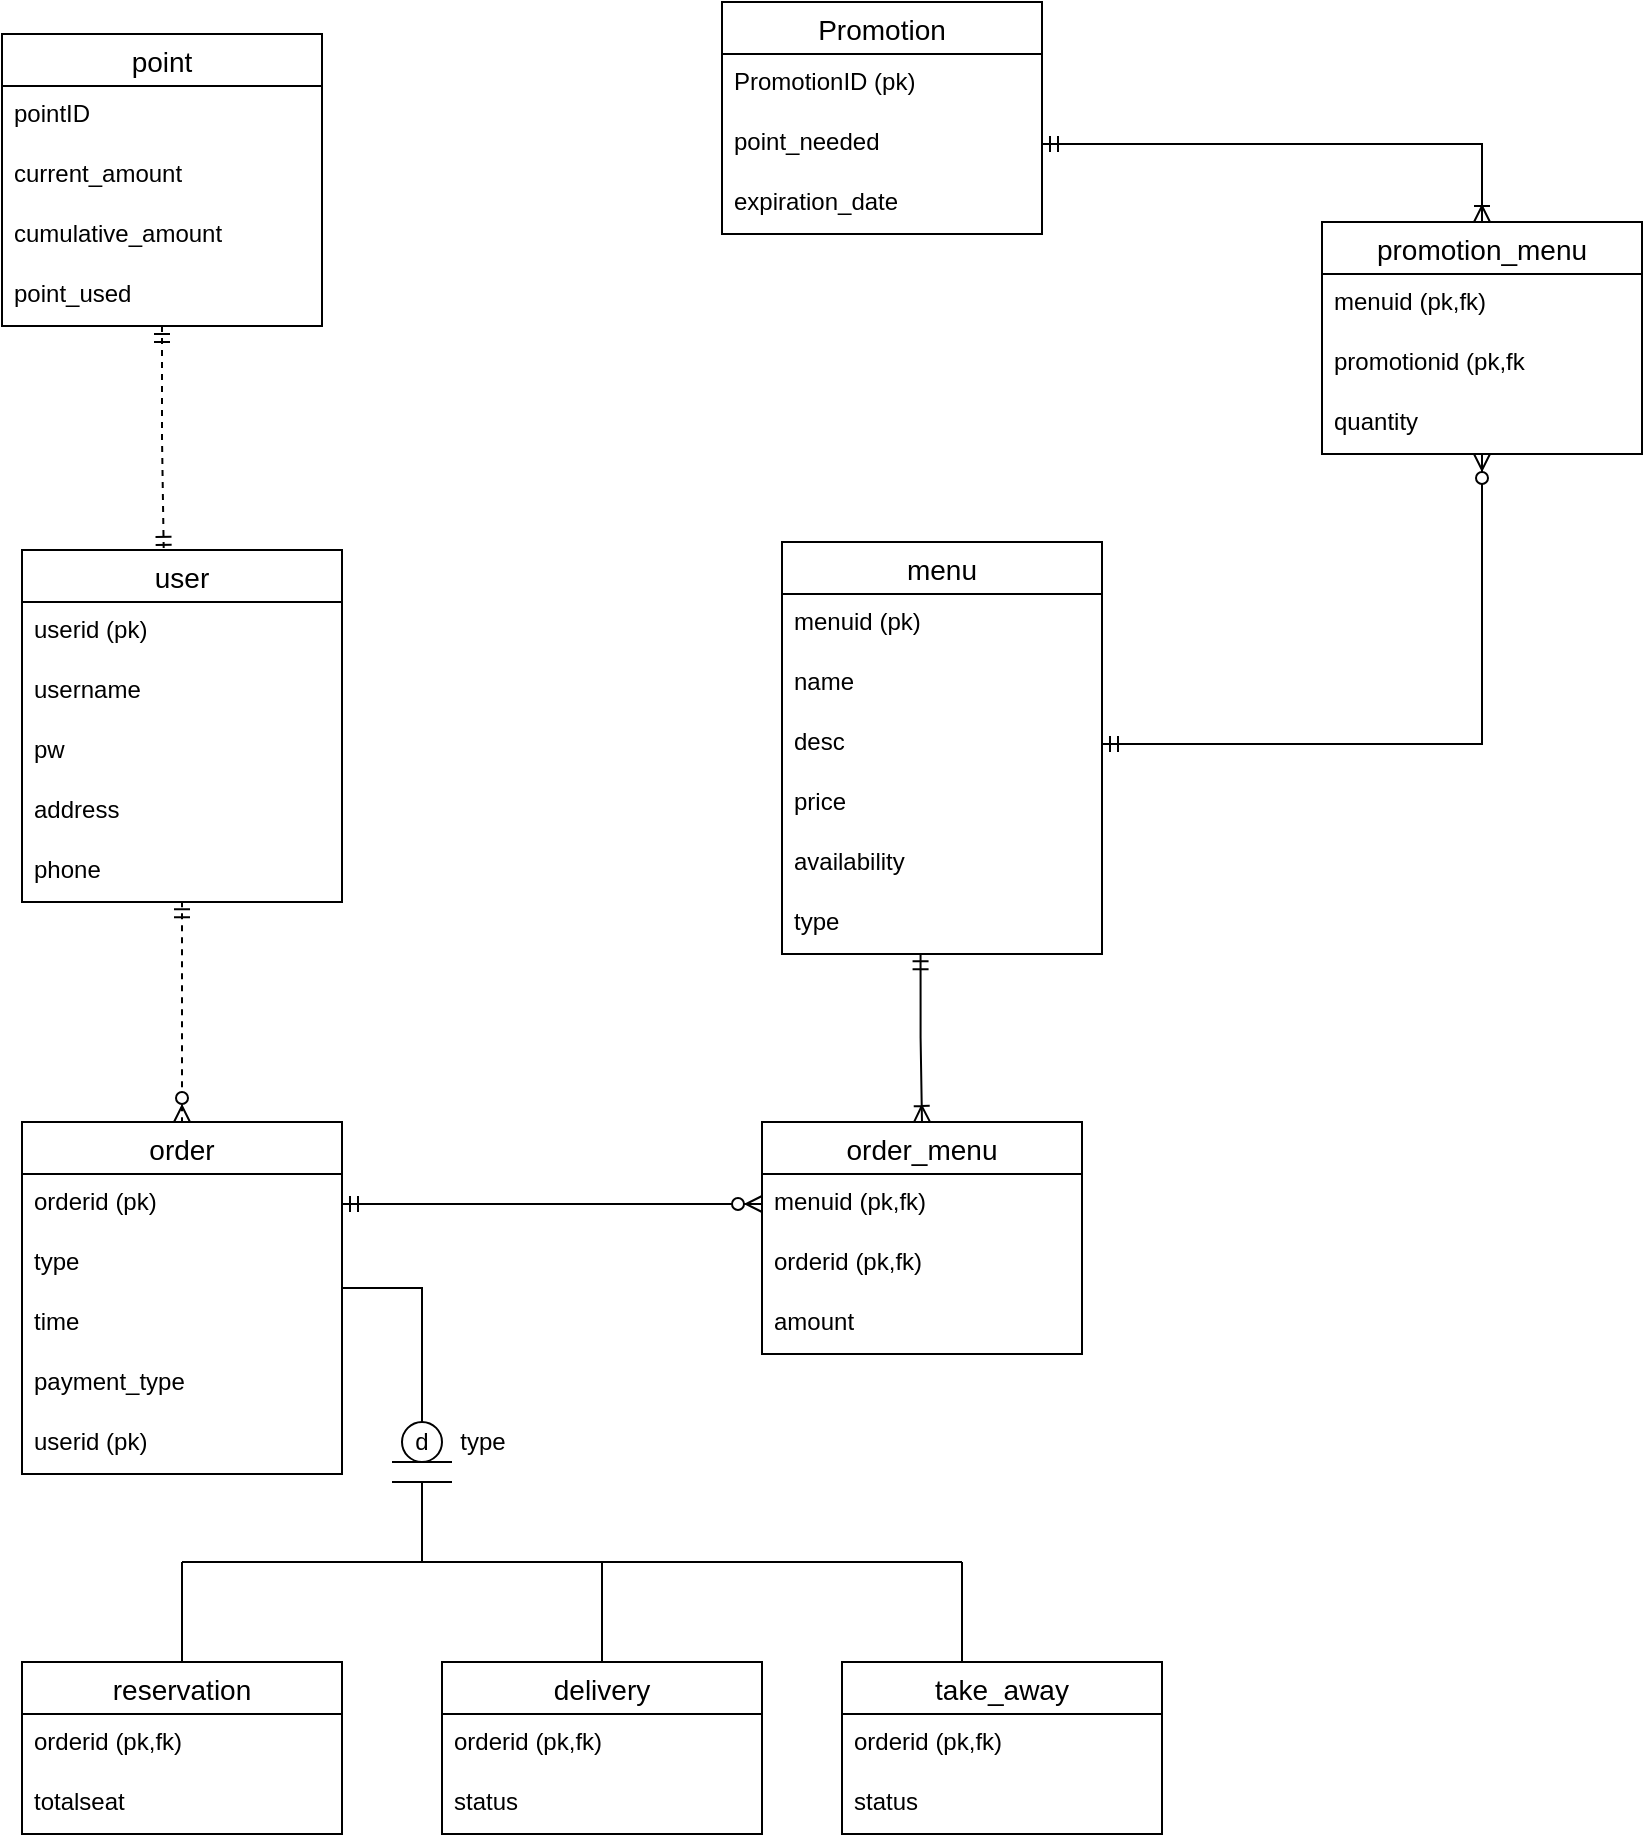 <mxfile version="14.5.3" type="github">
  <diagram id="R2lEEEUBdFMjLlhIrx00" name="Page-1">
    <mxGraphModel dx="1323" dy="702" grid="1" gridSize="10" guides="1" tooltips="1" connect="1" arrows="1" fold="1" page="1" pageScale="1" pageWidth="1100" pageHeight="1700" math="0" shadow="0" extFonts="Permanent Marker^https://fonts.googleapis.com/css?family=Permanent+Marker">
      <root>
        <mxCell id="0" />
        <mxCell id="1" parent="0" />
        <mxCell id="ZG8KZ2x1ncm2Nbnpb1sk-3" value="user" style="swimlane;fontStyle=0;childLayout=stackLayout;horizontal=1;startSize=26;horizontalStack=0;resizeParent=1;resizeParentMax=0;resizeLast=0;collapsible=1;marginBottom=0;align=center;fontSize=14;" parent="1" vertex="1">
          <mxGeometry x="120" y="314" width="160" height="176" as="geometry" />
        </mxCell>
        <mxCell id="ZG8KZ2x1ncm2Nbnpb1sk-4" value="userid (pk)" style="text;strokeColor=none;fillColor=none;spacingLeft=4;spacingRight=4;overflow=hidden;rotatable=0;points=[[0,0.5],[1,0.5]];portConstraint=eastwest;fontSize=12;" parent="ZG8KZ2x1ncm2Nbnpb1sk-3" vertex="1">
          <mxGeometry y="26" width="160" height="30" as="geometry" />
        </mxCell>
        <mxCell id="ZG8KZ2x1ncm2Nbnpb1sk-5" value="username" style="text;strokeColor=none;fillColor=none;spacingLeft=4;spacingRight=4;overflow=hidden;rotatable=0;points=[[0,0.5],[1,0.5]];portConstraint=eastwest;fontSize=12;" parent="ZG8KZ2x1ncm2Nbnpb1sk-3" vertex="1">
          <mxGeometry y="56" width="160" height="30" as="geometry" />
        </mxCell>
        <mxCell id="ZG8KZ2x1ncm2Nbnpb1sk-6" value="pw" style="text;strokeColor=none;fillColor=none;spacingLeft=4;spacingRight=4;overflow=hidden;rotatable=0;points=[[0,0.5],[1,0.5]];portConstraint=eastwest;fontSize=12;" parent="ZG8KZ2x1ncm2Nbnpb1sk-3" vertex="1">
          <mxGeometry y="86" width="160" height="30" as="geometry" />
        </mxCell>
        <mxCell id="ZG8KZ2x1ncm2Nbnpb1sk-8" value="address" style="text;strokeColor=none;fillColor=none;spacingLeft=4;spacingRight=4;overflow=hidden;rotatable=0;points=[[0,0.5],[1,0.5]];portConstraint=eastwest;fontSize=12;" parent="ZG8KZ2x1ncm2Nbnpb1sk-3" vertex="1">
          <mxGeometry y="116" width="160" height="30" as="geometry" />
        </mxCell>
        <mxCell id="ZG8KZ2x1ncm2Nbnpb1sk-9" value="phone" style="text;strokeColor=none;fillColor=none;spacingLeft=4;spacingRight=4;overflow=hidden;rotatable=0;points=[[0,0.5],[1,0.5]];portConstraint=eastwest;fontSize=12;" parent="ZG8KZ2x1ncm2Nbnpb1sk-3" vertex="1">
          <mxGeometry y="146" width="160" height="30" as="geometry" />
        </mxCell>
        <mxCell id="ZG8KZ2x1ncm2Nbnpb1sk-10" value="menu" style="swimlane;fontStyle=0;childLayout=stackLayout;horizontal=1;startSize=26;horizontalStack=0;resizeParent=1;resizeParentMax=0;resizeLast=0;collapsible=1;marginBottom=0;align=center;fontSize=14;" parent="1" vertex="1">
          <mxGeometry x="500" y="310" width="160" height="206" as="geometry" />
        </mxCell>
        <mxCell id="ZG8KZ2x1ncm2Nbnpb1sk-11" value="menuid (pk)" style="text;strokeColor=none;fillColor=none;spacingLeft=4;spacingRight=4;overflow=hidden;rotatable=0;points=[[0,0.5],[1,0.5]];portConstraint=eastwest;fontSize=12;" parent="ZG8KZ2x1ncm2Nbnpb1sk-10" vertex="1">
          <mxGeometry y="26" width="160" height="30" as="geometry" />
        </mxCell>
        <mxCell id="ZG8KZ2x1ncm2Nbnpb1sk-12" value="name" style="text;strokeColor=none;fillColor=none;spacingLeft=4;spacingRight=4;overflow=hidden;rotatable=0;points=[[0,0.5],[1,0.5]];portConstraint=eastwest;fontSize=12;" parent="ZG8KZ2x1ncm2Nbnpb1sk-10" vertex="1">
          <mxGeometry y="56" width="160" height="30" as="geometry" />
        </mxCell>
        <mxCell id="ZG8KZ2x1ncm2Nbnpb1sk-13" value="desc" style="text;strokeColor=none;fillColor=none;spacingLeft=4;spacingRight=4;overflow=hidden;rotatable=0;points=[[0,0.5],[1,0.5]];portConstraint=eastwest;fontSize=12;" parent="ZG8KZ2x1ncm2Nbnpb1sk-10" vertex="1">
          <mxGeometry y="86" width="160" height="30" as="geometry" />
        </mxCell>
        <mxCell id="ZG8KZ2x1ncm2Nbnpb1sk-14" value="price" style="text;strokeColor=none;fillColor=none;spacingLeft=4;spacingRight=4;overflow=hidden;rotatable=0;points=[[0,0.5],[1,0.5]];portConstraint=eastwest;fontSize=12;" parent="ZG8KZ2x1ncm2Nbnpb1sk-10" vertex="1">
          <mxGeometry y="116" width="160" height="30" as="geometry" />
        </mxCell>
        <mxCell id="ZG8KZ2x1ncm2Nbnpb1sk-15" value="availability" style="text;strokeColor=none;fillColor=none;spacingLeft=4;spacingRight=4;overflow=hidden;rotatable=0;points=[[0,0.5],[1,0.5]];portConstraint=eastwest;fontSize=12;" parent="ZG8KZ2x1ncm2Nbnpb1sk-10" vertex="1">
          <mxGeometry y="146" width="160" height="30" as="geometry" />
        </mxCell>
        <mxCell id="ZG8KZ2x1ncm2Nbnpb1sk-16" value="type" style="text;strokeColor=none;fillColor=none;spacingLeft=4;spacingRight=4;overflow=hidden;rotatable=0;points=[[0,0.5],[1,0.5]];portConstraint=eastwest;fontSize=12;" parent="ZG8KZ2x1ncm2Nbnpb1sk-10" vertex="1">
          <mxGeometry y="176" width="160" height="30" as="geometry" />
        </mxCell>
        <mxCell id="ZG8KZ2x1ncm2Nbnpb1sk-18" value="order" style="swimlane;fontStyle=0;childLayout=stackLayout;horizontal=1;startSize=26;horizontalStack=0;resizeParent=1;resizeParentMax=0;resizeLast=0;collapsible=1;marginBottom=0;align=center;fontSize=14;" parent="1" vertex="1">
          <mxGeometry x="120" y="600" width="160" height="176" as="geometry" />
        </mxCell>
        <mxCell id="ZG8KZ2x1ncm2Nbnpb1sk-19" value="orderid (pk)" style="text;strokeColor=none;fillColor=none;spacingLeft=4;spacingRight=4;overflow=hidden;rotatable=0;points=[[0,0.5],[1,0.5]];portConstraint=eastwest;fontSize=12;" parent="ZG8KZ2x1ncm2Nbnpb1sk-18" vertex="1">
          <mxGeometry y="26" width="160" height="30" as="geometry" />
        </mxCell>
        <mxCell id="ZG8KZ2x1ncm2Nbnpb1sk-20" value="type" style="text;strokeColor=none;fillColor=none;spacingLeft=4;spacingRight=4;overflow=hidden;rotatable=0;points=[[0,0.5],[1,0.5]];portConstraint=eastwest;fontSize=12;" parent="ZG8KZ2x1ncm2Nbnpb1sk-18" vertex="1">
          <mxGeometry y="56" width="160" height="30" as="geometry" />
        </mxCell>
        <mxCell id="sCJL1-GIY8YJM5o8A-fm-2" value="time" style="text;strokeColor=none;fillColor=none;spacingLeft=4;spacingRight=4;overflow=hidden;rotatable=0;points=[[0,0.5],[1,0.5]];portConstraint=eastwest;fontSize=12;" parent="ZG8KZ2x1ncm2Nbnpb1sk-18" vertex="1">
          <mxGeometry y="86" width="160" height="30" as="geometry" />
        </mxCell>
        <mxCell id="sCJL1-GIY8YJM5o8A-fm-3" value="payment_type" style="text;strokeColor=none;fillColor=none;spacingLeft=4;spacingRight=4;overflow=hidden;rotatable=0;points=[[0,0.5],[1,0.5]];portConstraint=eastwest;fontSize=12;" parent="ZG8KZ2x1ncm2Nbnpb1sk-18" vertex="1">
          <mxGeometry y="116" width="160" height="30" as="geometry" />
        </mxCell>
        <mxCell id="sCJL1-GIY8YJM5o8A-fm-4" value="userid (pk)" style="text;strokeColor=none;fillColor=none;spacingLeft=4;spacingRight=4;overflow=hidden;rotatable=0;points=[[0,0.5],[1,0.5]];portConstraint=eastwest;fontSize=12;" parent="ZG8KZ2x1ncm2Nbnpb1sk-18" vertex="1">
          <mxGeometry y="146" width="160" height="30" as="geometry" />
        </mxCell>
        <mxCell id="ZG8KZ2x1ncm2Nbnpb1sk-22" style="edgeStyle=orthogonalEdgeStyle;rounded=0;orthogonalLoop=1;jettySize=auto;html=1;entryX=0.5;entryY=0;entryDx=0;entryDy=0;endArrow=ERzeroToMany;endFill=1;startArrow=ERmandOne;startFill=0;dashed=1;exitX=0.5;exitY=0.989;exitDx=0;exitDy=0;exitPerimeter=0;" parent="1" target="ZG8KZ2x1ncm2Nbnpb1sk-18" edge="1" source="ZG8KZ2x1ncm2Nbnpb1sk-9">
          <mxGeometry relative="1" as="geometry">
            <mxPoint x="200" y="520" as="sourcePoint" />
          </mxGeometry>
        </mxCell>
        <mxCell id="ZG8KZ2x1ncm2Nbnpb1sk-23" value="delivery" style="swimlane;fontStyle=0;childLayout=stackLayout;horizontal=1;startSize=26;horizontalStack=0;resizeParent=1;resizeParentMax=0;resizeLast=0;collapsible=1;marginBottom=0;align=center;fontSize=14;" parent="1" vertex="1">
          <mxGeometry x="330" y="870" width="160" height="86" as="geometry" />
        </mxCell>
        <mxCell id="ZG8KZ2x1ncm2Nbnpb1sk-25" value="orderid (pk,fk)" style="text;strokeColor=none;fillColor=none;spacingLeft=4;spacingRight=4;overflow=hidden;rotatable=0;points=[[0,0.5],[1,0.5]];portConstraint=eastwest;fontSize=12;" parent="ZG8KZ2x1ncm2Nbnpb1sk-23" vertex="1">
          <mxGeometry y="26" width="160" height="30" as="geometry" />
        </mxCell>
        <mxCell id="ZG8KZ2x1ncm2Nbnpb1sk-26" value="status" style="text;strokeColor=none;fillColor=none;spacingLeft=4;spacingRight=4;overflow=hidden;rotatable=0;points=[[0,0.5],[1,0.5]];portConstraint=eastwest;fontSize=12;" parent="ZG8KZ2x1ncm2Nbnpb1sk-23" vertex="1">
          <mxGeometry y="56" width="160" height="30" as="geometry" />
        </mxCell>
        <mxCell id="ZG8KZ2x1ncm2Nbnpb1sk-27" value="reservation" style="swimlane;fontStyle=0;childLayout=stackLayout;horizontal=1;startSize=26;horizontalStack=0;resizeParent=1;resizeParentMax=0;resizeLast=0;collapsible=1;marginBottom=0;align=center;fontSize=14;" parent="1" vertex="1">
          <mxGeometry x="120" y="870" width="160" height="86" as="geometry" />
        </mxCell>
        <mxCell id="ZG8KZ2x1ncm2Nbnpb1sk-28" value="orderid (pk,fk)" style="text;strokeColor=none;fillColor=none;spacingLeft=4;spacingRight=4;overflow=hidden;rotatable=0;points=[[0,0.5],[1,0.5]];portConstraint=eastwest;fontSize=12;" parent="ZG8KZ2x1ncm2Nbnpb1sk-27" vertex="1">
          <mxGeometry y="26" width="160" height="30" as="geometry" />
        </mxCell>
        <mxCell id="ZG8KZ2x1ncm2Nbnpb1sk-30" value="totalseat" style="text;strokeColor=none;fillColor=none;spacingLeft=4;spacingRight=4;overflow=hidden;rotatable=0;points=[[0,0.5],[1,0.5]];portConstraint=eastwest;fontSize=12;" parent="ZG8KZ2x1ncm2Nbnpb1sk-27" vertex="1">
          <mxGeometry y="56" width="160" height="30" as="geometry" />
        </mxCell>
        <mxCell id="ZG8KZ2x1ncm2Nbnpb1sk-31" style="edgeStyle=orthogonalEdgeStyle;rounded=0;orthogonalLoop=1;jettySize=auto;html=1;endArrow=none;endFill=0;" parent="1" source="ZG8KZ2x1ncm2Nbnpb1sk-20" edge="1">
          <mxGeometry relative="1" as="geometry">
            <mxPoint x="320" y="750.0" as="targetPoint" />
            <Array as="points">
              <mxPoint x="320" y="683" />
            </Array>
          </mxGeometry>
        </mxCell>
        <mxCell id="ZG8KZ2x1ncm2Nbnpb1sk-35" style="edgeStyle=orthogonalEdgeStyle;rounded=0;orthogonalLoop=1;jettySize=auto;html=1;entryX=0.5;entryY=0;entryDx=0;entryDy=0;endArrow=none;endFill=0;" parent="1" target="ZG8KZ2x1ncm2Nbnpb1sk-23" edge="1">
          <mxGeometry relative="1" as="geometry">
            <mxPoint x="410" y="825" as="sourcePoint" />
            <Array as="points">
              <mxPoint x="410" y="820" />
            </Array>
          </mxGeometry>
        </mxCell>
        <mxCell id="ZG8KZ2x1ncm2Nbnpb1sk-32" value="d" style="ellipse;whiteSpace=wrap;html=1;aspect=fixed;" parent="1" vertex="1">
          <mxGeometry x="310" y="750" width="20" height="20" as="geometry" />
        </mxCell>
        <mxCell id="ZG8KZ2x1ncm2Nbnpb1sk-36" value="" style="endArrow=none;html=1;" parent="1" edge="1">
          <mxGeometry width="50" height="50" relative="1" as="geometry">
            <mxPoint x="200" y="820" as="sourcePoint" />
            <mxPoint x="320" y="820" as="targetPoint" />
          </mxGeometry>
        </mxCell>
        <mxCell id="ZG8KZ2x1ncm2Nbnpb1sk-37" value="" style="endArrow=none;html=1;exitX=0.5;exitY=0;exitDx=0;exitDy=0;" parent="1" source="ZG8KZ2x1ncm2Nbnpb1sk-27" edge="1">
          <mxGeometry width="50" height="50" relative="1" as="geometry">
            <mxPoint x="320" y="840" as="sourcePoint" />
            <mxPoint x="200" y="820" as="targetPoint" />
          </mxGeometry>
        </mxCell>
        <mxCell id="ZG8KZ2x1ncm2Nbnpb1sk-38" value="" style="endArrow=none;html=1;" parent="1" edge="1">
          <mxGeometry width="50" height="50" relative="1" as="geometry">
            <mxPoint x="305" y="780" as="sourcePoint" />
            <mxPoint x="335" y="780" as="targetPoint" />
          </mxGeometry>
        </mxCell>
        <mxCell id="ZG8KZ2x1ncm2Nbnpb1sk-39" value="" style="endArrow=none;html=1;" parent="1" edge="1">
          <mxGeometry width="50" height="50" relative="1" as="geometry">
            <mxPoint x="305" y="770" as="sourcePoint" />
            <mxPoint x="335" y="770" as="targetPoint" />
          </mxGeometry>
        </mxCell>
        <mxCell id="ZG8KZ2x1ncm2Nbnpb1sk-40" value="type" style="text;html=1;align=center;verticalAlign=middle;resizable=0;points=[];autosize=1;" parent="1" vertex="1">
          <mxGeometry x="330" y="750" width="40" height="20" as="geometry" />
        </mxCell>
        <mxCell id="ZG8KZ2x1ncm2Nbnpb1sk-41" value="order_menu" style="swimlane;fontStyle=0;childLayout=stackLayout;horizontal=1;startSize=26;horizontalStack=0;resizeParent=1;resizeParentMax=0;resizeLast=0;collapsible=1;marginBottom=0;align=center;fontSize=14;" parent="1" vertex="1">
          <mxGeometry x="490" y="600" width="160" height="116" as="geometry" />
        </mxCell>
        <mxCell id="ZG8KZ2x1ncm2Nbnpb1sk-42" value="menuid (pk,fk)" style="text;strokeColor=none;fillColor=none;spacingLeft=4;spacingRight=4;overflow=hidden;rotatable=0;points=[[0,0.5],[1,0.5]];portConstraint=eastwest;fontSize=12;" parent="ZG8KZ2x1ncm2Nbnpb1sk-41" vertex="1">
          <mxGeometry y="26" width="160" height="30" as="geometry" />
        </mxCell>
        <mxCell id="ZG8KZ2x1ncm2Nbnpb1sk-43" value="orderid (pk,fk)" style="text;strokeColor=none;fillColor=none;spacingLeft=4;spacingRight=4;overflow=hidden;rotatable=0;points=[[0,0.5],[1,0.5]];portConstraint=eastwest;fontSize=12;" parent="ZG8KZ2x1ncm2Nbnpb1sk-41" vertex="1">
          <mxGeometry y="56" width="160" height="30" as="geometry" />
        </mxCell>
        <mxCell id="ZG8KZ2x1ncm2Nbnpb1sk-44" value="amount" style="text;strokeColor=none;fillColor=none;spacingLeft=4;spacingRight=4;overflow=hidden;rotatable=0;points=[[0,0.5],[1,0.5]];portConstraint=eastwest;fontSize=12;" parent="ZG8KZ2x1ncm2Nbnpb1sk-41" vertex="1">
          <mxGeometry y="86" width="160" height="30" as="geometry" />
        </mxCell>
        <mxCell id="ZG8KZ2x1ncm2Nbnpb1sk-45" style="edgeStyle=orthogonalEdgeStyle;rounded=0;orthogonalLoop=1;jettySize=auto;html=1;exitX=1;exitY=0.5;exitDx=0;exitDy=0;startArrow=ERmandOne;startFill=0;endArrow=ERzeroToMany;endFill=1;" parent="1" source="ZG8KZ2x1ncm2Nbnpb1sk-19" target="ZG8KZ2x1ncm2Nbnpb1sk-42" edge="1">
          <mxGeometry relative="1" as="geometry" />
        </mxCell>
        <mxCell id="ZG8KZ2x1ncm2Nbnpb1sk-47" style="edgeStyle=orthogonalEdgeStyle;rounded=0;orthogonalLoop=1;jettySize=auto;html=1;exitX=0.433;exitY=0.989;exitDx=0;exitDy=0;entryX=0.5;entryY=0;entryDx=0;entryDy=0;startArrow=ERmandOne;startFill=0;endArrow=ERoneToMany;endFill=0;exitPerimeter=0;" parent="1" source="ZG8KZ2x1ncm2Nbnpb1sk-16" target="ZG8KZ2x1ncm2Nbnpb1sk-41" edge="1">
          <mxGeometry relative="1" as="geometry" />
        </mxCell>
        <mxCell id="sCJL1-GIY8YJM5o8A-fm-6" style="edgeStyle=orthogonalEdgeStyle;rounded=0;orthogonalLoop=1;jettySize=auto;html=1;endArrow=none;endFill=0;" parent="1" edge="1">
          <mxGeometry relative="1" as="geometry">
            <mxPoint x="320" y="780" as="sourcePoint" />
            <Array as="points">
              <mxPoint x="320" y="820" />
            </Array>
            <mxPoint x="590" y="820" as="targetPoint" />
          </mxGeometry>
        </mxCell>
        <mxCell id="sCJL1-GIY8YJM5o8A-fm-10" value="" style="endArrow=none;html=1;" parent="1" edge="1">
          <mxGeometry width="50" height="50" relative="1" as="geometry">
            <mxPoint x="590" y="870" as="sourcePoint" />
            <mxPoint x="590" y="820" as="targetPoint" />
          </mxGeometry>
        </mxCell>
        <mxCell id="sCJL1-GIY8YJM5o8A-fm-11" value="take_away" style="swimlane;fontStyle=0;childLayout=stackLayout;horizontal=1;startSize=26;horizontalStack=0;resizeParent=1;resizeParentMax=0;resizeLast=0;collapsible=1;marginBottom=0;align=center;fontSize=14;" parent="1" vertex="1">
          <mxGeometry x="530" y="870" width="160" height="86" as="geometry" />
        </mxCell>
        <mxCell id="sCJL1-GIY8YJM5o8A-fm-12" value="orderid (pk,fk)" style="text;strokeColor=none;fillColor=none;spacingLeft=4;spacingRight=4;overflow=hidden;rotatable=0;points=[[0,0.5],[1,0.5]];portConstraint=eastwest;fontSize=12;" parent="sCJL1-GIY8YJM5o8A-fm-11" vertex="1">
          <mxGeometry y="26" width="160" height="30" as="geometry" />
        </mxCell>
        <mxCell id="sCJL1-GIY8YJM5o8A-fm-13" value="status" style="text;strokeColor=none;fillColor=none;spacingLeft=4;spacingRight=4;overflow=hidden;rotatable=0;points=[[0,0.5],[1,0.5]];portConstraint=eastwest;fontSize=12;" parent="sCJL1-GIY8YJM5o8A-fm-11" vertex="1">
          <mxGeometry y="56" width="160" height="30" as="geometry" />
        </mxCell>
        <mxCell id="Eaez515DgN2q0y1LwEvy-5" value="Promotion" style="swimlane;fontStyle=0;childLayout=stackLayout;horizontal=1;startSize=26;horizontalStack=0;resizeParent=1;resizeParentMax=0;resizeLast=0;collapsible=1;marginBottom=0;align=center;fontSize=14;" vertex="1" parent="1">
          <mxGeometry x="470" y="40" width="160" height="116" as="geometry" />
        </mxCell>
        <mxCell id="Eaez515DgN2q0y1LwEvy-6" value="PromotionID (pk)" style="text;strokeColor=none;fillColor=none;spacingLeft=4;spacingRight=4;overflow=hidden;rotatable=0;points=[[0,0.5],[1,0.5]];portConstraint=eastwest;fontSize=12;" vertex="1" parent="Eaez515DgN2q0y1LwEvy-5">
          <mxGeometry y="26" width="160" height="30" as="geometry" />
        </mxCell>
        <mxCell id="Eaez515DgN2q0y1LwEvy-7" value="point_needed" style="text;strokeColor=none;fillColor=none;spacingLeft=4;spacingRight=4;overflow=hidden;rotatable=0;points=[[0,0.5],[1,0.5]];portConstraint=eastwest;fontSize=12;" vertex="1" parent="Eaez515DgN2q0y1LwEvy-5">
          <mxGeometry y="56" width="160" height="30" as="geometry" />
        </mxCell>
        <mxCell id="Eaez515DgN2q0y1LwEvy-8" value="expiration_date" style="text;strokeColor=none;fillColor=none;spacingLeft=4;spacingRight=4;overflow=hidden;rotatable=0;points=[[0,0.5],[1,0.5]];portConstraint=eastwest;fontSize=12;" vertex="1" parent="Eaez515DgN2q0y1LwEvy-5">
          <mxGeometry y="86" width="160" height="30" as="geometry" />
        </mxCell>
        <mxCell id="Eaez515DgN2q0y1LwEvy-9" value="promotion_menu" style="swimlane;fontStyle=0;childLayout=stackLayout;horizontal=1;startSize=26;horizontalStack=0;resizeParent=1;resizeParentMax=0;resizeLast=0;collapsible=1;marginBottom=0;align=center;fontSize=14;" vertex="1" parent="1">
          <mxGeometry x="770" y="150" width="160" height="116" as="geometry" />
        </mxCell>
        <mxCell id="Eaez515DgN2q0y1LwEvy-10" value="menuid (pk,fk)" style="text;strokeColor=none;fillColor=none;spacingLeft=4;spacingRight=4;overflow=hidden;rotatable=0;points=[[0,0.5],[1,0.5]];portConstraint=eastwest;fontSize=12;" vertex="1" parent="Eaez515DgN2q0y1LwEvy-9">
          <mxGeometry y="26" width="160" height="30" as="geometry" />
        </mxCell>
        <mxCell id="Eaez515DgN2q0y1LwEvy-11" value="promotionid (pk,fk" style="text;strokeColor=none;fillColor=none;spacingLeft=4;spacingRight=4;overflow=hidden;rotatable=0;points=[[0,0.5],[1,0.5]];portConstraint=eastwest;fontSize=12;" vertex="1" parent="Eaez515DgN2q0y1LwEvy-9">
          <mxGeometry y="56" width="160" height="30" as="geometry" />
        </mxCell>
        <mxCell id="Eaez515DgN2q0y1LwEvy-12" value="quantity" style="text;strokeColor=none;fillColor=none;spacingLeft=4;spacingRight=4;overflow=hidden;rotatable=0;points=[[0,0.5],[1,0.5]];portConstraint=eastwest;fontSize=12;" vertex="1" parent="Eaez515DgN2q0y1LwEvy-9">
          <mxGeometry y="86" width="160" height="30" as="geometry" />
        </mxCell>
        <mxCell id="Eaez515DgN2q0y1LwEvy-17" style="edgeStyle=orthogonalEdgeStyle;rounded=0;orthogonalLoop=1;jettySize=auto;html=1;exitX=1;exitY=0.5;exitDx=0;exitDy=0;entryX=0.5;entryY=1;entryDx=0;entryDy=0;endArrow=ERzeroToMany;endFill=1;startArrow=ERmandOne;startFill=0;" edge="1" parent="1" source="ZG8KZ2x1ncm2Nbnpb1sk-13" target="Eaez515DgN2q0y1LwEvy-9">
          <mxGeometry relative="1" as="geometry" />
        </mxCell>
        <mxCell id="Eaez515DgN2q0y1LwEvy-18" style="edgeStyle=orthogonalEdgeStyle;rounded=0;orthogonalLoop=1;jettySize=auto;html=1;exitX=1;exitY=0.5;exitDx=0;exitDy=0;entryX=0.5;entryY=0;entryDx=0;entryDy=0;startArrow=ERmandOne;startFill=0;endArrow=ERoneToMany;endFill=0;" edge="1" parent="1" source="Eaez515DgN2q0y1LwEvy-7" target="Eaez515DgN2q0y1LwEvy-9">
          <mxGeometry relative="1" as="geometry" />
        </mxCell>
        <mxCell id="Eaez515DgN2q0y1LwEvy-26" style="edgeStyle=orthogonalEdgeStyle;rounded=0;orthogonalLoop=1;jettySize=auto;html=1;exitX=0.5;exitY=1;exitDx=0;exitDy=0;entryX=0.443;entryY=0.008;entryDx=0;entryDy=0;entryPerimeter=0;startArrow=ERmandOne;startFill=0;endArrow=ERmandOne;endFill=0;dashed=1;" edge="1" parent="1" source="Eaez515DgN2q0y1LwEvy-19" target="ZG8KZ2x1ncm2Nbnpb1sk-3">
          <mxGeometry relative="1" as="geometry" />
        </mxCell>
        <mxCell id="Eaez515DgN2q0y1LwEvy-19" value="point" style="swimlane;fontStyle=0;childLayout=stackLayout;horizontal=1;startSize=26;horizontalStack=0;resizeParent=1;resizeParentMax=0;resizeLast=0;collapsible=1;marginBottom=0;align=center;fontSize=14;" vertex="1" parent="1">
          <mxGeometry x="110" y="56" width="160" height="146" as="geometry" />
        </mxCell>
        <mxCell id="Eaez515DgN2q0y1LwEvy-25" value="pointID" style="text;strokeColor=none;fillColor=none;spacingLeft=4;spacingRight=4;overflow=hidden;rotatable=0;points=[[0,0.5],[1,0.5]];portConstraint=eastwest;fontSize=12;" vertex="1" parent="Eaez515DgN2q0y1LwEvy-19">
          <mxGeometry y="26" width="160" height="30" as="geometry" />
        </mxCell>
        <mxCell id="Eaez515DgN2q0y1LwEvy-20" value="current_amount" style="text;strokeColor=none;fillColor=none;spacingLeft=4;spacingRight=4;overflow=hidden;rotatable=0;points=[[0,0.5],[1,0.5]];portConstraint=eastwest;fontSize=12;" vertex="1" parent="Eaez515DgN2q0y1LwEvy-19">
          <mxGeometry y="56" width="160" height="30" as="geometry" />
        </mxCell>
        <mxCell id="Eaez515DgN2q0y1LwEvy-21" value="cumulative_amount" style="text;strokeColor=none;fillColor=none;spacingLeft=4;spacingRight=4;overflow=hidden;rotatable=0;points=[[0,0.5],[1,0.5]];portConstraint=eastwest;fontSize=12;" vertex="1" parent="Eaez515DgN2q0y1LwEvy-19">
          <mxGeometry y="86" width="160" height="30" as="geometry" />
        </mxCell>
        <mxCell id="Eaez515DgN2q0y1LwEvy-22" value="point_used" style="text;strokeColor=none;fillColor=none;spacingLeft=4;spacingRight=4;overflow=hidden;rotatable=0;points=[[0,0.5],[1,0.5]];portConstraint=eastwest;fontSize=12;" vertex="1" parent="Eaez515DgN2q0y1LwEvy-19">
          <mxGeometry y="116" width="160" height="30" as="geometry" />
        </mxCell>
      </root>
    </mxGraphModel>
  </diagram>
</mxfile>
